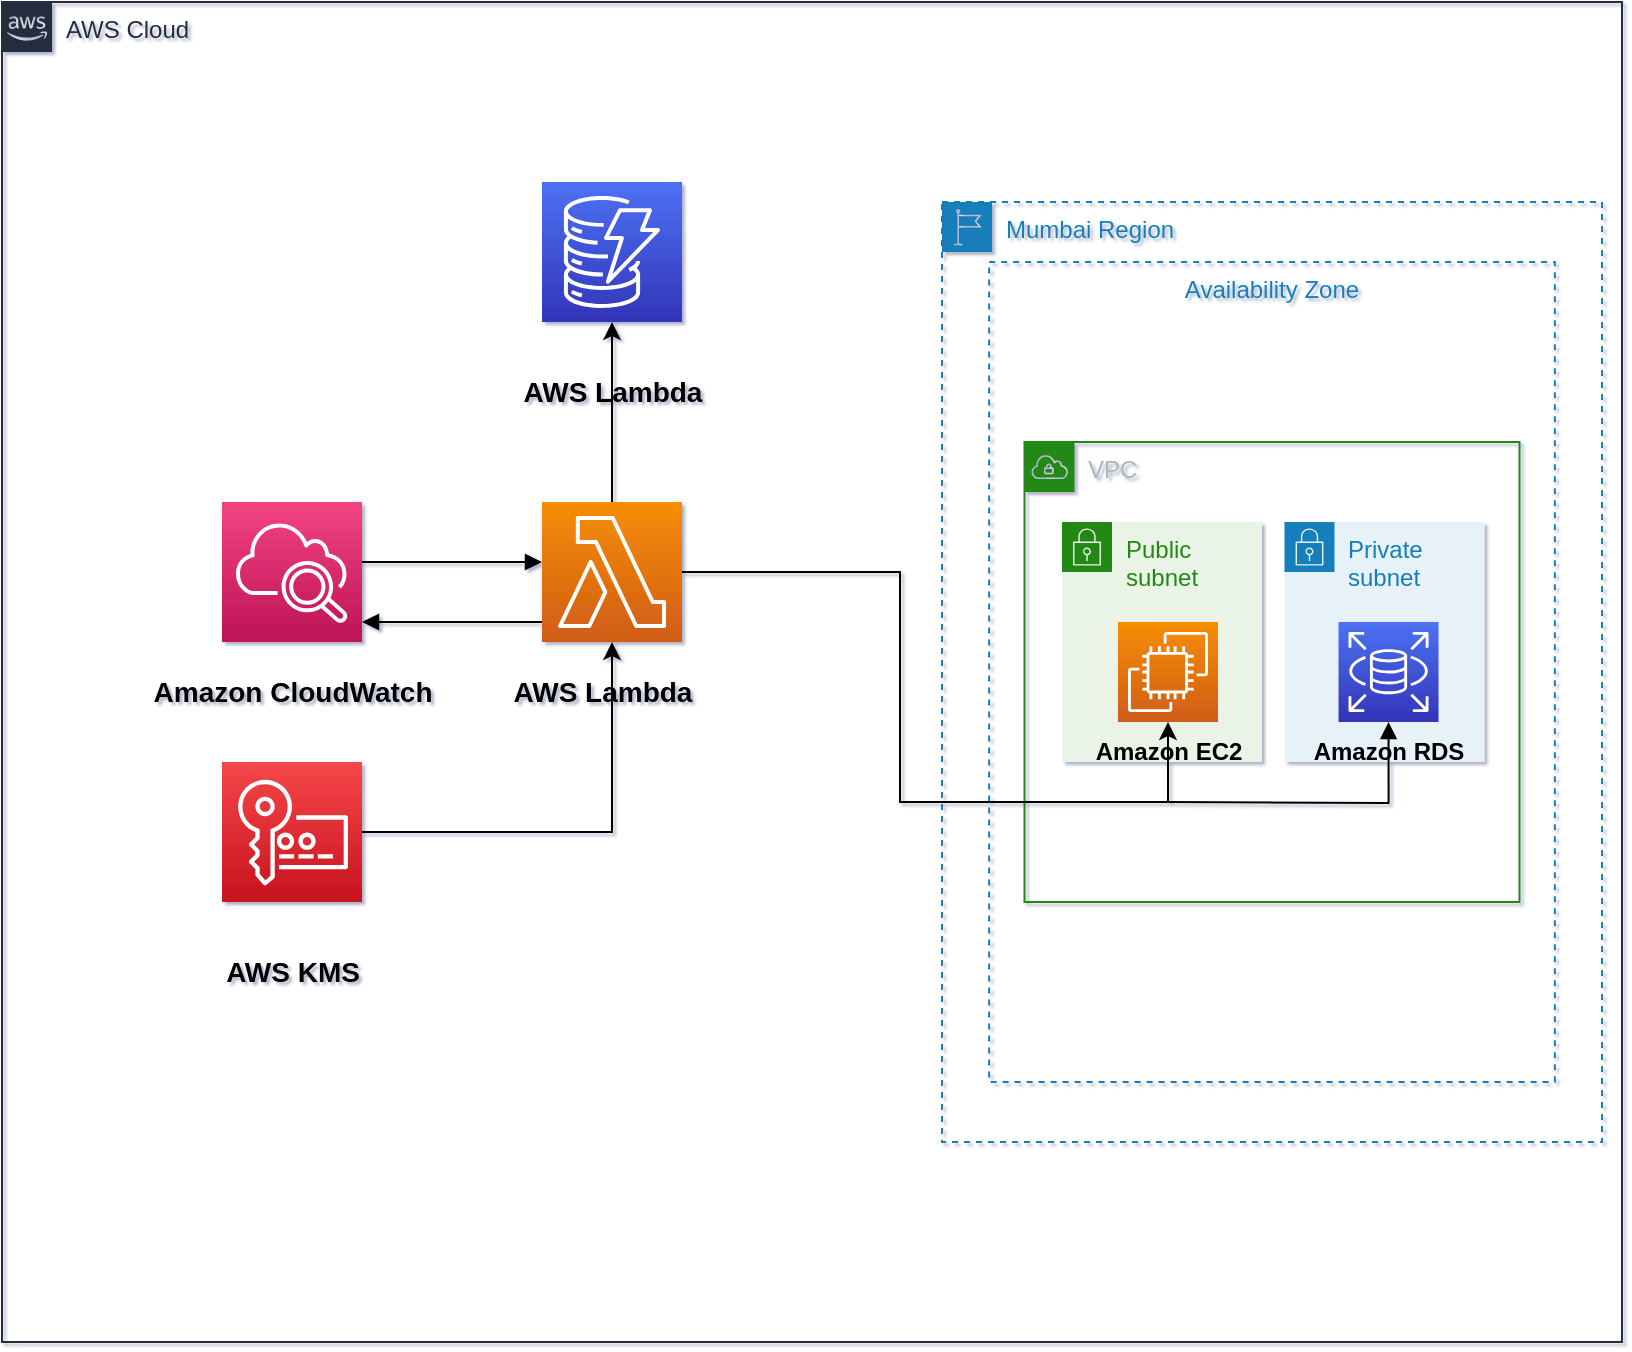 <mxfile version="20.2.2" type="github">
  <diagram id="2K0YEEOZ1l51ox7jcc1k" name="Page-1">
    <mxGraphModel dx="1361" dy="766" grid="0" gridSize="10" guides="1" tooltips="1" connect="1" arrows="1" fold="1" page="1" pageScale="1" pageWidth="850" pageHeight="1100" background="#FFFFFF" math="0" shadow="1">
      <root>
        <mxCell id="0" />
        <mxCell id="1" parent="0" />
        <mxCell id="Ib_drEK7eYLLQow4bi6I-1" value="AWS Cloud" style="points=[[0,0],[0.25,0],[0.5,0],[0.75,0],[1,0],[1,0.25],[1,0.5],[1,0.75],[1,1],[0.75,1],[0.5,1],[0.25,1],[0,1],[0,0.75],[0,0.5],[0,0.25]];outlineConnect=0;gradientColor=none;html=1;whiteSpace=wrap;fontSize=12;fontStyle=0;container=1;pointerEvents=0;collapsible=0;recursiveResize=0;shape=mxgraph.aws4.group;grIcon=mxgraph.aws4.group_aws_cloud_alt;strokeColor=#232F3E;fillColor=none;verticalAlign=top;align=left;spacingLeft=30;fontColor=#232F3E;dashed=0;" parent="1" vertex="1">
          <mxGeometry x="20" y="20" width="810" height="670" as="geometry" />
        </mxCell>
        <mxCell id="Ib_drEK7eYLLQow4bi6I-23" value="" style="edgeStyle=orthogonalEdgeStyle;rounded=0;orthogonalLoop=1;jettySize=auto;html=1;strokeColor=#000000;" parent="Ib_drEK7eYLLQow4bi6I-1" source="Ib_drEK7eYLLQow4bi6I-13" target="Ib_drEK7eYLLQow4bi6I-15" edge="1">
          <mxGeometry relative="1" as="geometry" />
        </mxCell>
        <mxCell id="Ib_drEK7eYLLQow4bi6I-13" value="" style="sketch=0;points=[[0,0,0],[0.25,0,0],[0.5,0,0],[0.75,0,0],[1,0,0],[0,1,0],[0.25,1,0],[0.5,1,0],[0.75,1,0],[1,1,0],[0,0.25,0],[0,0.5,0],[0,0.75,0],[1,0.25,0],[1,0.5,0],[1,0.75,0]];outlineConnect=0;fontColor=#232F3E;gradientColor=#F78E04;gradientDirection=north;fillColor=#D05C17;strokeColor=#ffffff;dashed=0;verticalLabelPosition=bottom;verticalAlign=top;align=center;html=1;fontSize=12;fontStyle=0;aspect=fixed;shape=mxgraph.aws4.resourceIcon;resIcon=mxgraph.aws4.lambda;" parent="Ib_drEK7eYLLQow4bi6I-1" vertex="1">
          <mxGeometry x="270" y="250" width="70" height="70" as="geometry" />
        </mxCell>
        <mxCell id="Ib_drEK7eYLLQow4bi6I-51" style="edgeStyle=orthogonalEdgeStyle;rounded=0;orthogonalLoop=1;jettySize=auto;html=1;entryX=0.5;entryY=1;entryDx=0;entryDy=0;entryPerimeter=0;strokeColor=#000000;" parent="Ib_drEK7eYLLQow4bi6I-1" source="Ib_drEK7eYLLQow4bi6I-14" target="Ib_drEK7eYLLQow4bi6I-13" edge="1">
          <mxGeometry relative="1" as="geometry" />
        </mxCell>
        <mxCell id="Ib_drEK7eYLLQow4bi6I-14" value="" style="sketch=0;points=[[0,0,0],[0.25,0,0],[0.5,0,0],[0.75,0,0],[1,0,0],[0,1,0],[0.25,1,0],[0.5,1,0],[0.75,1,0],[1,1,0],[0,0.25,0],[0,0.5,0],[0,0.75,0],[1,0.25,0],[1,0.5,0],[1,0.75,0]];outlineConnect=0;fontColor=#232F3E;gradientColor=#F54749;gradientDirection=north;fillColor=#C7131F;strokeColor=#ffffff;dashed=0;verticalLabelPosition=bottom;verticalAlign=top;align=center;html=1;fontSize=12;fontStyle=0;aspect=fixed;shape=mxgraph.aws4.resourceIcon;resIcon=mxgraph.aws4.key_management_service;" parent="Ib_drEK7eYLLQow4bi6I-1" vertex="1">
          <mxGeometry x="110" y="380" width="70" height="70" as="geometry" />
        </mxCell>
        <mxCell id="Ib_drEK7eYLLQow4bi6I-15" value="" style="sketch=0;points=[[0,0,0],[0.25,0,0],[0.5,0,0],[0.75,0,0],[1,0,0],[0,1,0],[0.25,1,0],[0.5,1,0],[0.75,1,0],[1,1,0],[0,0.25,0],[0,0.5,0],[0,0.75,0],[1,0.25,0],[1,0.5,0],[1,0.75,0]];outlineConnect=0;fontColor=#232F3E;gradientColor=#4D72F3;gradientDirection=north;fillColor=#3334B9;strokeColor=#ffffff;dashed=0;verticalLabelPosition=bottom;verticalAlign=top;align=center;html=1;fontSize=12;fontStyle=0;aspect=fixed;shape=mxgraph.aws4.resourceIcon;resIcon=mxgraph.aws4.dynamodb;" parent="Ib_drEK7eYLLQow4bi6I-1" vertex="1">
          <mxGeometry x="270" y="90" width="70" height="70" as="geometry" />
        </mxCell>
        <mxCell id="Ib_drEK7eYLLQow4bi6I-16" value="" style="sketch=0;points=[[0,0,0],[0.25,0,0],[0.5,0,0],[0.75,0,0],[1,0,0],[0,1,0],[0.25,1,0],[0.5,1,0],[0.75,1,0],[1,1,0],[0,0.25,0],[0,0.5,0],[0,0.75,0],[1,0.25,0],[1,0.5,0],[1,0.75,0]];points=[[0,0,0],[0.25,0,0],[0.5,0,0],[0.75,0,0],[1,0,0],[0,1,0],[0.25,1,0],[0.5,1,0],[0.75,1,0],[1,1,0],[0,0.25,0],[0,0.5,0],[0,0.75,0],[1,0.25,0],[1,0.5,0],[1,0.75,0]];outlineConnect=0;fontColor=#232F3E;gradientColor=#F34482;gradientDirection=north;fillColor=#BC1356;strokeColor=#ffffff;dashed=0;verticalLabelPosition=bottom;verticalAlign=top;align=center;html=1;fontSize=12;fontStyle=0;aspect=fixed;shape=mxgraph.aws4.resourceIcon;resIcon=mxgraph.aws4.cloudwatch_2;" parent="Ib_drEK7eYLLQow4bi6I-1" vertex="1">
          <mxGeometry x="110" y="250" width="70" height="70" as="geometry" />
        </mxCell>
        <mxCell id="Ib_drEK7eYLLQow4bi6I-21" value="" style="edgeStyle=orthogonalEdgeStyle;html=1;endArrow=none;elbow=vertical;startArrow=block;startFill=1;strokeColor=#000000;rounded=0;" parent="Ib_drEK7eYLLQow4bi6I-1" edge="1">
          <mxGeometry width="100" relative="1" as="geometry">
            <mxPoint x="180" y="310" as="sourcePoint" />
            <mxPoint x="270" y="310" as="targetPoint" />
          </mxGeometry>
        </mxCell>
        <mxCell id="Ib_drEK7eYLLQow4bi6I-22" value="" style="edgeStyle=orthogonalEdgeStyle;html=1;endArrow=block;elbow=vertical;startArrow=none;endFill=1;strokeColor=#000000;rounded=0;" parent="Ib_drEK7eYLLQow4bi6I-1" edge="1">
          <mxGeometry width="100" relative="1" as="geometry">
            <mxPoint x="180" y="280" as="sourcePoint" />
            <mxPoint x="270" y="280" as="targetPoint" />
          </mxGeometry>
        </mxCell>
        <mxCell id="Ib_drEK7eYLLQow4bi6I-35" value="Amazon CloudWatch" style="text;html=1;align=center;verticalAlign=middle;resizable=0;points=[];autosize=1;strokeColor=none;fillColor=none;fontFamily=Helvetica;fontSize=14;fontStyle=1" parent="Ib_drEK7eYLLQow4bi6I-1" vertex="1">
          <mxGeometry x="65" y="330" width="160" height="30" as="geometry" />
        </mxCell>
        <mxCell id="Ib_drEK7eYLLQow4bi6I-46" value="AWS KMS" style="text;html=1;align=center;verticalAlign=middle;resizable=0;points=[];autosize=1;strokeColor=none;fillColor=none;fontFamily=Helvetica;fontSize=14;fontStyle=1" parent="Ib_drEK7eYLLQow4bi6I-1" vertex="1">
          <mxGeometry x="100" y="470" width="90" height="30" as="geometry" />
        </mxCell>
        <mxCell id="Ib_drEK7eYLLQow4bi6I-47" value="AWS Lambda" style="text;html=1;align=center;verticalAlign=middle;resizable=0;points=[];autosize=1;strokeColor=none;fillColor=none;fontSize=14;fontStyle=1" parent="Ib_drEK7eYLLQow4bi6I-1" vertex="1">
          <mxGeometry x="245" y="330" width="110" height="30" as="geometry" />
        </mxCell>
        <mxCell id="Ib_drEK7eYLLQow4bi6I-49" value="AWS Lambda" style="text;html=1;align=center;verticalAlign=middle;resizable=0;points=[];autosize=1;strokeColor=none;fillColor=none;fontSize=14;fontStyle=1" parent="Ib_drEK7eYLLQow4bi6I-1" vertex="1">
          <mxGeometry x="250" y="180" width="110" height="30" as="geometry" />
        </mxCell>
        <mxCell id="Ib_drEK7eYLLQow4bi6I-11" value="" style="group" parent="1" vertex="1" connectable="0">
          <mxGeometry x="490" y="120" width="330" height="470" as="geometry" />
        </mxCell>
        <mxCell id="Ib_drEK7eYLLQow4bi6I-2" value="Mumbai Region" style="points=[[0,0],[0.25,0],[0.5,0],[0.75,0],[1,0],[1,0.25],[1,0.5],[1,0.75],[1,1],[0.75,1],[0.5,1],[0.25,1],[0,1],[0,0.75],[0,0.5],[0,0.25]];outlineConnect=0;gradientColor=none;html=1;whiteSpace=wrap;fontSize=12;fontStyle=0;container=1;pointerEvents=0;collapsible=0;recursiveResize=0;shape=mxgraph.aws4.group;grIcon=mxgraph.aws4.group_region;strokeColor=#147EBA;fillColor=none;verticalAlign=top;align=left;spacingLeft=30;fontColor=#147EBA;dashed=1;" parent="Ib_drEK7eYLLQow4bi6I-11" vertex="1">
          <mxGeometry width="330" height="470" as="geometry" />
        </mxCell>
        <mxCell id="Ib_drEK7eYLLQow4bi6I-3" value="Availability Zone" style="fillColor=none;strokeColor=#147EBA;dashed=1;verticalAlign=top;fontStyle=0;fontColor=#147EBA;" parent="Ib_drEK7eYLLQow4bi6I-11" vertex="1">
          <mxGeometry x="23.571" y="30" width="282.857" height="410" as="geometry" />
        </mxCell>
        <mxCell id="Ib_drEK7eYLLQow4bi6I-4" value="VPC" style="points=[[0,0],[0.25,0],[0.5,0],[0.75,0],[1,0],[1,0.25],[1,0.5],[1,0.75],[1,1],[0.75,1],[0.5,1],[0.25,1],[0,1],[0,0.75],[0,0.5],[0,0.25]];outlineConnect=0;gradientColor=none;html=1;whiteSpace=wrap;fontSize=12;fontStyle=0;container=1;pointerEvents=0;collapsible=0;recursiveResize=0;shape=mxgraph.aws4.group;grIcon=mxgraph.aws4.group_vpc;strokeColor=#248814;fillColor=none;verticalAlign=top;align=left;spacingLeft=30;fontColor=#AAB7B8;dashed=0;" parent="Ib_drEK7eYLLQow4bi6I-11" vertex="1">
          <mxGeometry x="41.25" y="120" width="247.5" height="230" as="geometry" />
        </mxCell>
        <mxCell id="Ib_drEK7eYLLQow4bi6I-6" value="Private subnet" style="points=[[0,0],[0.25,0],[0.5,0],[0.75,0],[1,0],[1,0.25],[1,0.5],[1,0.75],[1,1],[0.75,1],[0.5,1],[0.25,1],[0,1],[0,0.75],[0,0.5],[0,0.25]];outlineConnect=0;gradientColor=none;html=1;whiteSpace=wrap;fontSize=12;fontStyle=0;container=1;pointerEvents=0;collapsible=0;recursiveResize=0;shape=mxgraph.aws4.group;grIcon=mxgraph.aws4.group_security_group;grStroke=0;strokeColor=#147EBA;fillColor=#E6F2F8;verticalAlign=top;align=left;spacingLeft=30;fontColor=#147EBA;dashed=0;" parent="Ib_drEK7eYLLQow4bi6I-4" vertex="1">
          <mxGeometry x="130" y="40" width="100" height="120" as="geometry" />
        </mxCell>
        <mxCell id="Ib_drEK7eYLLQow4bi6I-34" value="" style="edgeStyle=orthogonalEdgeStyle;html=1;endArrow=block;elbow=vertical;startArrow=none;endFill=1;strokeColor=#000000;rounded=0;entryX=0.5;entryY=1;entryDx=0;entryDy=0;entryPerimeter=0;" parent="Ib_drEK7eYLLQow4bi6I-4" target="Ib_drEK7eYLLQow4bi6I-9" edge="1">
          <mxGeometry width="100" relative="1" as="geometry">
            <mxPoint x="68.75" y="180" as="sourcePoint" />
            <mxPoint x="173.75" y="180" as="targetPoint" />
          </mxGeometry>
        </mxCell>
        <mxCell id="Ib_drEK7eYLLQow4bi6I-5" value="Public subnet" style="points=[[0,0],[0.25,0],[0.5,0],[0.75,0],[1,0],[1,0.25],[1,0.5],[1,0.75],[1,1],[0.75,1],[0.5,1],[0.25,1],[0,1],[0,0.75],[0,0.5],[0,0.25]];outlineConnect=0;gradientColor=none;html=1;whiteSpace=wrap;fontSize=12;fontStyle=0;container=1;pointerEvents=0;collapsible=0;recursiveResize=0;shape=mxgraph.aws4.group;grIcon=mxgraph.aws4.group_security_group;grStroke=0;strokeColor=#248814;fillColor=#E9F3E6;verticalAlign=top;align=left;spacingLeft=30;fontColor=#248814;dashed=0;" parent="Ib_drEK7eYLLQow4bi6I-11" vertex="1">
          <mxGeometry x="60" y="160" width="100" height="120" as="geometry" />
        </mxCell>
        <mxCell id="Ib_drEK7eYLLQow4bi6I-9" value="" style="sketch=0;points=[[0,0,0],[0.25,0,0],[0.5,0,0],[0.75,0,0],[1,0,0],[0,1,0],[0.25,1,0],[0.5,1,0],[0.75,1,0],[1,1,0],[0,0.25,0],[0,0.5,0],[0,0.75,0],[1,0.25,0],[1,0.5,0],[1,0.75,0]];outlineConnect=0;fontColor=#232F3E;gradientColor=#4D72F3;gradientDirection=north;fillColor=#3334B9;strokeColor=#ffffff;dashed=0;verticalLabelPosition=bottom;verticalAlign=top;align=center;html=1;fontSize=12;fontStyle=0;aspect=fixed;shape=mxgraph.aws4.resourceIcon;resIcon=mxgraph.aws4.rds;" parent="Ib_drEK7eYLLQow4bi6I-11" vertex="1">
          <mxGeometry x="198.27" y="210" width="50" height="50" as="geometry" />
        </mxCell>
        <mxCell id="Ib_drEK7eYLLQow4bi6I-7" value="" style="sketch=0;points=[[0,0,0],[0.25,0,0],[0.5,0,0],[0.75,0,0],[1,0,0],[0,1,0],[0.25,1,0],[0.5,1,0],[0.75,1,0],[1,1,0],[0,0.25,0],[0,0.5,0],[0,0.75,0],[1,0.25,0],[1,0.5,0],[1,0.75,0]];outlineConnect=0;fontColor=#232F3E;gradientColor=#F78E04;gradientDirection=north;fillColor=#D05C17;strokeColor=#ffffff;dashed=0;verticalLabelPosition=bottom;verticalAlign=top;align=center;html=1;fontSize=12;fontStyle=0;aspect=fixed;shape=mxgraph.aws4.resourceIcon;resIcon=mxgraph.aws4.ec2;" parent="Ib_drEK7eYLLQow4bi6I-11" vertex="1">
          <mxGeometry x="88" y="210" width="50" height="50" as="geometry" />
        </mxCell>
        <mxCell id="Ib_drEK7eYLLQow4bi6I-52" value="Amazon EC2" style="text;html=1;align=center;verticalAlign=middle;resizable=0;points=[];autosize=1;strokeColor=none;fillColor=none;fontStyle=1" parent="Ib_drEK7eYLLQow4bi6I-11" vertex="1">
          <mxGeometry x="63" y="260" width="100" height="30" as="geometry" />
        </mxCell>
        <mxCell id="Ib_drEK7eYLLQow4bi6I-53" value="Amazon RDS" style="text;html=1;align=center;verticalAlign=middle;resizable=0;points=[];autosize=1;strokeColor=none;fillColor=none;fontStyle=1" parent="Ib_drEK7eYLLQow4bi6I-11" vertex="1">
          <mxGeometry x="173.27" y="260" width="100" height="30" as="geometry" />
        </mxCell>
        <mxCell id="Ib_drEK7eYLLQow4bi6I-28" style="edgeStyle=orthogonalEdgeStyle;rounded=0;orthogonalLoop=1;jettySize=auto;html=1;entryX=0.5;entryY=1;entryDx=0;entryDy=0;entryPerimeter=0;strokeColor=#000000;" parent="1" source="Ib_drEK7eYLLQow4bi6I-13" target="Ib_drEK7eYLLQow4bi6I-7" edge="1">
          <mxGeometry relative="1" as="geometry">
            <Array as="points">
              <mxPoint x="469" y="305" />
              <mxPoint x="469" y="420" />
              <mxPoint x="603" y="420" />
            </Array>
          </mxGeometry>
        </mxCell>
      </root>
    </mxGraphModel>
  </diagram>
</mxfile>
